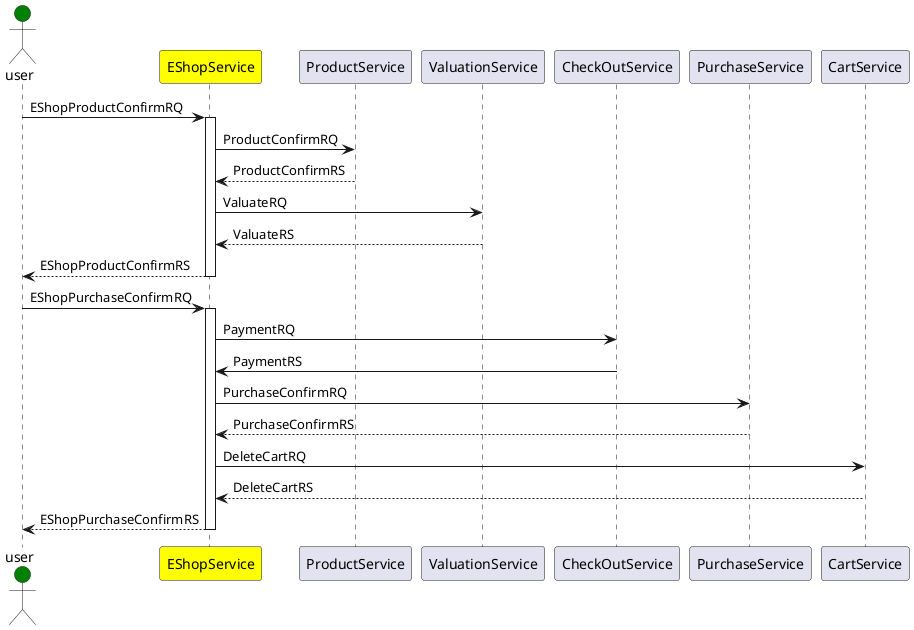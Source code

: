 @startuml

actor user #green
participant EShopService #yellow

user -> EShopService : EShopProductConfirmRQ
activate EShopService

EShopService -> ProductService : ProductConfirmRQ
ProductService --> EShopService : ProductConfirmRS

EShopService -> ValuationService : ValuateRQ
ValuationService --> EShopService : ValuateRS

EShopService --> user : EShopProductConfirmRS
deactivate EShopService

user -> EShopService : EShopPurchaseConfirmRQ
activate EShopService

EShopService -> CheckOutService : PaymentRQ
CheckOutService -> EShopService : PaymentRS
EShopService -> PurchaseService : PurchaseConfirmRQ
PurchaseService --> EShopService : PurchaseConfirmRS

EShopService -> CartService : DeleteCartRQ
CartService --> EShopService : DeleteCartRS

EShopService --> user : EShopPurchaseConfirmRS
deactivate EShopService



@enduml